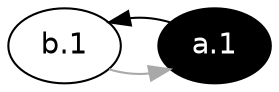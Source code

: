 digraph G {
  rankdir="TB"
  node [shape=oval style=filled fontname=Helvetica fontsize=14]
  node [fillcolor="#ffffff" fontcolor="#000000"] 
       b[label="b.1"]
  node [fillcolor="#000000" fontcolor="#ffffff"] 
       a[label="a.1"]
  edge [dir=forward color="#A9A9A9" style="solid"]
        "b" -> "a" 
  edge [dir=forward color="#000000" style="solid"]
        "a" -> "b" 

  {rank = max b a}
}